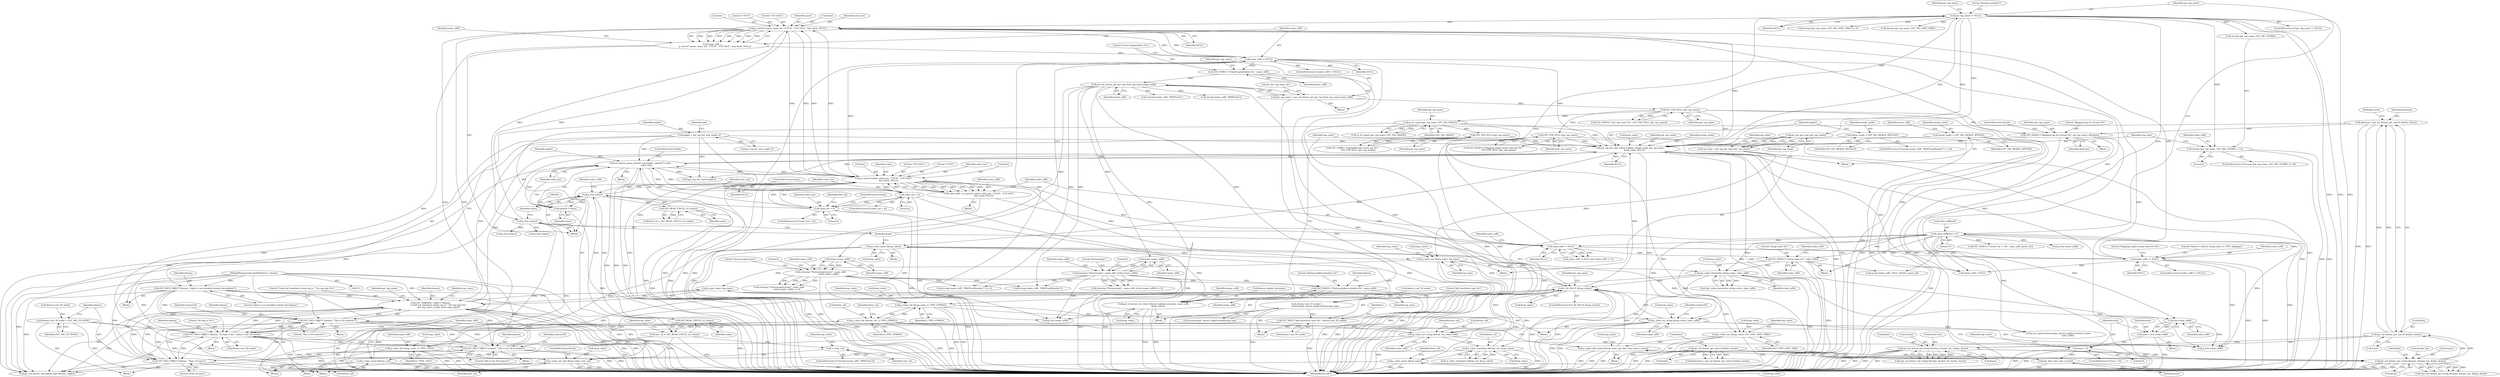 digraph "0_gst-plugins-ugly_d21017b52a585f145e8d62781bcc1c5fefc7ee37@API" {
"1000308" [label="(Call,strcmp (gst_tag_name, GST_TAG_GENRE) == 0)"];
"1000276" [label="(Call,gst_tag_name != NULL)"];
"1000237" [label="(Call,GST_STR_NULL (gst_tag_name))"];
"1000231" [label="(Call,gst_tag_name = gst_asf_demux_get_gst_tag_from_tag_name (name_utf8))"];
"1000233" [label="(Call,gst_asf_demux_get_gst_tag_from_tag_name (name_utf8))"];
"1000228" [label="(Call,GST_DEBUG (\"Found tag/metadata %s\", name_utf8))"];
"1000224" [label="(Call,name_utf8 != NULL)"];
"1000211" [label="(Call,name_utf8 =\n        g_convert (name, name_len, \"UTF-8\", \"UTF-16LE\", &in, &out, NULL))"];
"1000213" [label="(Call,g_convert (name, name_len, \"UTF-8\", \"UTF-16LE\", &in, &out, NULL))"];
"1000621" [label="(Call,g_free (name))"];
"1000247" [label="(Call,g_convert (value, value_len, \"UTF-8\", \"UTF-16LE\",\n              &in, &out, NULL))"];
"1000623" [label="(Call,g_free (value))"];
"1000514" [label="(Call,GST_READ_UINT32_LE (value))"];
"1000499" [label="(Call,(guint8 *) value)"];
"1000542" [label="(Call,GST_READ_UINT32_LE (value))"];
"1000508" [label="(Call,value_len < 4)"];
"1000497" [label="(Call,asf_demux_parse_picture_tag (taglist, (guint8 *) value,\n                  value_len))"];
"1000131" [label="(Call,taglist = gst_tag_list_new_empty ())"];
"1000599" [label="(Call,gst_tag_list_add_values (taglist, merge_mode, gst_tag_name,\n              &tag_value, NULL))"];
"1000596" [label="(Call,merge_mode = GST_TAG_MERGE_REPLACE)"];
"1000587" [label="(Call,merge_mode = GST_TAG_MERGE_APPEND)"];
"1000492" [label="(Call,GST_STR_NULL (gst_tag_name))"];
"1000486" [label="(Call,g_str_equal (gst_tag_name, GST_TAG_IMAGE))"];
"1000474" [label="(Call,GST_STR_NULL (gst_tag_name))"];
"1000375" [label="(Call,GST_WARNING_OBJECT (demux,\n                        \"Could not transform string tag to \" \"%s tag type %s\",\n                        gst_tag_name, g_type_name (tag_type)))"];
"1000556" [label="(Call,GST_INFO_OBJECT (demux, \"This is 3D contents\"))"];
"1000128" [label="(Call,GST_INFO_OBJECT (demux, \"object is an extended content description\"))"];
"1000116" [label="(MethodParameterIn,GstASFDemux * demux)"];
"1000446" [label="(Call,GST_INFO_OBJECT (demux, \"3d type is %u\", demux->asf_3D_mode))"];
"1000564" [label="(Call,GST_INFO_OBJECT (demux, \"This is not 3D contenst\"))"];
"1000459" [label="(Call,GST_INFO_OBJECT (demux, \"None 3d type\"))"];
"1000454" [label="(Call,demux->asf_3D_mode = GST_ASF_3D_NONE)"];
"1000441" [label="(Call,GST_INFO (\"find interleave type %u\", demux->asf_3D_mode))"];
"1000432" [label="(Call,demux->asf_3D_mode =\n                          stereoscopic_layout_map[i].interleaving_type)"];
"1000345" [label="(Call,gst_tag_get_type (gst_tag_name))"];
"1000379" [label="(Call,g_type_name (tag_type))"];
"1000347" [label="(Call,g_value_init (&tag_value, tag_type))"];
"1000579" [label="(Call,G_IS_VALUE (&tag_value))"];
"1000395" [label="(Call,g_value_set_string (&tag_value, value_utf8))"];
"1000391" [label="(Call,g_value_init (&tag_value, G_TYPE_STRING))"];
"1000618" [label="(Call,g_value_unset (&tag_value))"];
"1000611" [label="(Call,gst_structure_set_value (demux->global_metadata, name_utf8,\n              &tag_value))"];
"1000608" [label="(Call,GST_DEBUG (\"Setting global metadata %s\", name_utf8))"];
"1000546" [label="(Call,strncmp (\"Stereoscopic\", name_utf8, strlen (name_utf8)))"];
"1000549" [label="(Call,strlen (name_utf8))"];
"1000405" [label="(Call,strncmp (\"StereoscopicLayout\", name_utf8,\n                        strlen (name_utf8)))"];
"1000408" [label="(Call,strlen (name_utf8))"];
"1000359" [label="(Call,g_value_init (&from_val, G_TYPE_STRING))"];
"1000384" [label="(Call,g_value_unset (&from_val))"];
"1000369" [label="(Call,g_value_transform (&from_val, &tag_value))"];
"1000363" [label="(Call,g_value_set_string (&from_val, value_utf8))"];
"1000353" [label="(Call,gst_value_deserialize (&tag_value, value_utf8))"];
"1000267" [label="(Call,GST_DEBUG (\"string value %s\", value_utf8))"];
"1000259" [label="(Call,value_utf8 != NULL)"];
"1000245" [label="(Call,value_utf8 = g_convert (value, value_len, \"UTF-8\", \"UTF-16LE\",\n              &in, &out, NULL))"];
"1000270" [label="(Call,value_utf8[out] = '\0')"];
"1000527" [label="(Call,g_value_set_uint (&tag_value, uint_val))"];
"1000516" [label="(Call,g_value_init (&tag_value, G_TYPE_UINT))"];
"1000512" [label="(Call,uint_val = GST_READ_UINT32_LE (value))"];
"1000525" [label="(Call,++uint_val)"];
"1000301" [label="(Call,g_value_take_boxed (&tag_value, gst_date_time_new_y (year)))"];
"1000297" [label="(Call,g_value_init (&tag_value, GST_TYPE_DATE_TIME))"];
"1000304" [label="(Call,gst_date_time_new_y (year))"];
"1000293" [label="(Call,year > 0)"];
"1000288" [label="(Call,year = atoi (value_utf8))"];
"1000290" [label="(Call,atoi (value_utf8))"];
"1000381" [label="(Call,g_value_unset (&tag_value))"];
"1000343" [label="(Call,tag_type = gst_tag_get_type (gst_tag_name))"];
"1000573" [label="(Call,GST_DEBUG (\"Skipping tag %s of type %d\", gst_tag_name, datatype))"];
"1000189" [label="(Call,datatype = gst_asf_demux_get_uint16 (&data, &size))"];
"1000191" [label="(Call,gst_asf_demux_get_uint16 (&data, &size))"];
"1000171" [label="(Call,gst_asf_demux_get_string (&name, &name_len, &data, &size))"];
"1000141" [label="(Call,gst_asf_demux_get_uint16 (&data, &size))"];
"1000198" [label="(Call,gst_asf_demux_get_string (&value, &value_len, &data, &size))"];
"1000464" [label="(Call,value_utf8 == NULL)"];
"1000536" [label="(Call,value_len < 4)"];
"1000249" [label="(Identifier,value_len)"];
"1000365" [label="(Identifier,from_val)"];
"1000189" [label="(Call,datatype = gst_asf_demux_get_uint16 (&data, &size))"];
"1000519" [label="(Identifier,G_TYPE_UINT)"];
"1000382" [label="(Call,&tag_value)"];
"1000203" [label="(Call,&data)"];
"1000453" [label="(Block,)"];
"1000274" [label="(Literal,'\0')"];
"1000391" [label="(Call,g_value_init (&tag_value, G_TYPE_STRING))"];
"1000401" [label="(Block,)"];
"1000308" [label="(Call,strcmp (gst_tag_name, GST_TAG_GENRE) == 0)"];
"1000515" [label="(Identifier,value)"];
"1000477" [label="(Identifier,value_utf8)"];
"1000199" [label="(Call,&value)"];
"1000509" [label="(Identifier,value_len)"];
"1000235" [label="(Call,GST_DEBUG (\"gst_tag_name %s\", GST_STR_NULL (gst_tag_name)))"];
"1000464" [label="(Call,value_utf8 == NULL)"];
"1000243" [label="(Block,)"];
"1000246" [label="(Identifier,value_utf8)"];
"1000469" [label="(Literal,\"Failed to convert string value to UTF8, skipping\")"];
"1000197" [label="(Call,!gst_asf_demux_get_string (&value, &value_len, &data, &size))"];
"1000547" [label="(Literal,\"Stereoscopic\")"];
"1000288" [label="(Call,year = atoi (value_utf8))"];
"1000298" [label="(Call,&tag_value)"];
"1000375" [label="(Call,GST_WARNING_OBJECT (demux,\n                        \"Could not transform string tag to \" \"%s tag type %s\",\n                        gst_tag_name, g_type_name (tag_type)))"];
"1000371" [label="(Identifier,from_val)"];
"1000295" [label="(Literal,0)"];
"1000286" [label="(Block,)"];
"1000449" [label="(Call,demux->asf_3D_mode)"];
"1000590" [label="(ControlStructure,if (strcmp (name_utf8, \"WM/TrackNumber\") == 0))"];
"1000475" [label="(Identifier,gst_tag_name)"];
"1000551" [label="(Literal,0)"];
"1000526" [label="(Identifier,uint_val)"];
"1000622" [label="(Identifier,name)"];
"1000293" [label="(Call,year > 0)"];
"1000362" [label="(Identifier,G_TYPE_STRING)"];
"1000363" [label="(Call,g_value_set_string (&from_val, value_utf8))"];
"1000514" [label="(Call,GST_READ_UINT32_LE (value))"];
"1000230" [label="(Identifier,name_utf8)"];
"1000528" [label="(Call,&tag_value)"];
"1000582" [label="(Block,)"];
"1000376" [label="(Identifier,demux)"];
"1000573" [label="(Call,GST_DEBUG (\"Skipping tag %s of type %d\", gst_tag_name, datatype))"];
"1000254" [label="(Call,&out)"];
"1000487" [label="(Identifier,gst_tag_name)"];
"1000555" [label="(Block,)"];
"1000304" [label="(Call,gst_date_time_new_y (year))"];
"1000191" [label="(Call,gst_asf_demux_get_uint16 (&data, &size))"];
"1000176" [label="(Call,&data)"];
"1000131" [label="(Call,taglist = gst_tag_list_new_empty ())"];
"1000568" [label="(Identifier,content3D)"];
"1000345" [label="(Call,gst_tag_get_type (gst_tag_name))"];
"1000485" [label="(Call,!g_str_equal (gst_tag_name, GST_TAG_IMAGE))"];
"1000383" [label="(Identifier,tag_value)"];
"1000128" [label="(Call,GST_INFO_OBJECT (demux, \"object is an extended content description\"))"];
"1000577" [label="(ControlStructure,break;)"];
"1000492" [label="(Call,GST_STR_NULL (gst_tag_name))"];
"1000377" [label="(Literal,\"Could not transform string tag to \" \"%s tag type %s\")"];
"1000505" [label="(Block,)"];
"1000352" [label="(Call,!gst_value_deserialize (&tag_value, value_utf8))"];
"1000360" [label="(Call,&from_val)"];
"1000218" [label="(Call,&in)"];
"1000271" [label="(Call,value_utf8[out])"];
"1000601" [label="(Identifier,merge_mode)"];
"1000330" [label="(Call,GST_DEBUG (\"Genre: %s -> %s\", value_utf8, genre_str))"];
"1000537" [label="(Identifier,value_len)"];
"1000139" [label="(Call,blockcount = gst_asf_demux_get_uint16 (&data, &size))"];
"1000436" [label="(Call,stereoscopic_layout_map[i].interleaving_type)"];
"1000608" [label="(Call,GST_DEBUG (\"Setting global metadata %s\", name_utf8))"];
"1000309" [label="(Call,strcmp (gst_tag_name, GST_TAG_GENRE))"];
"1000517" [label="(Call,&tag_value)"];
"1000615" [label="(Identifier,name_utf8)"];
"1000433" [label="(Call,demux->asf_3D_mode)"];
"1000290" [label="(Call,atoi (value_utf8))"];
"1000116" [label="(MethodParameterIn,GstASFDemux * demux)"];
"1000226" [label="(Identifier,NULL)"];
"1000307" [label="(ControlStructure,if (strcmp (gst_tag_name, GST_TAG_GENRE) == 0))"];
"1000542" [label="(Call,GST_READ_UINT32_LE (value))"];
"1000591" [label="(Call,strcmp (name_utf8, \"WM/TrackNumber\") == 0)"];
"1000625" [label="(Call,g_free (name_utf8))"];
"1000466" [label="(Identifier,NULL)"];
"1000277" [label="(Identifier,gst_tag_name)"];
"1000502" [label="(Identifier,value_len)"];
"1000605" [label="(Identifier,NULL)"];
"1000530" [label="(Identifier,uint_val)"];
"1000620" [label="(Identifier,tag_value)"];
"1000455" [label="(Call,demux->asf_3D_mode)"];
"1000513" [label="(Identifier,uint_val)"];
"1000454" [label="(Call,demux->asf_3D_mode = GST_ASF_3D_NONE)"];
"1000611" [label="(Call,gst_structure_set_value (demux->global_metadata, name_utf8,\n              &tag_value))"];
"1000359" [label="(Call,g_value_init (&from_val, G_TYPE_STRING))"];
"1000405" [label="(Call,strncmp (\"StereoscopicLayout\", name_utf8,\n                        strlen (name_utf8)))"];
"1000461" [label="(Literal,\"None 3d type\")"];
"1000302" [label="(Call,&tag_value)"];
"1000421" [label="(Identifier,i)"];
"1000232" [label="(Identifier,gst_tag_name)"];
"1000587" [label="(Call,merge_mode = GST_TAG_MERGE_APPEND)"];
"1000136" [label="(Identifier,size)"];
"1000498" [label="(Identifier,taglist)"];
"1000297" [label="(Call,g_value_init (&tag_value, GST_TYPE_DATE_TIME))"];
"1000356" [label="(Identifier,value_utf8)"];
"1000144" [label="(Call,&size)"];
"1000565" [label="(Identifier,demux)"];
"1000266" [label="(Block,)"];
"1000275" [label="(ControlStructure,if (gst_tag_name != NULL))"];
"1000212" [label="(Identifier,name_utf8)"];
"1000354" [label="(Call,&tag_value)"];
"1000174" [label="(Call,&name_len)"];
"1000597" [label="(Identifier,merge_mode)"];
"1000640" [label="(MethodReturn,RET)"];
"1000236" [label="(Literal,\"gst_tag_name %s\")"];
"1000256" [label="(Identifier,NULL)"];
"1000603" [label="(Call,&tag_value)"];
"1000178" [label="(Call,&size)"];
"1000319" [label="(Call,sscanf (value_utf8, \"(%u)\", &id3v1_genre_id))"];
"1000205" [label="(Call,&size)"];
"1000432" [label="(Call,demux->asf_3D_mode =\n                          stereoscopic_layout_map[i].interleaving_type)"];
"1000346" [label="(Identifier,gst_tag_name)"];
"1000536" [label="(Call,value_len < 4)"];
"1000623" [label="(Call,g_free (value))"];
"1000531" [label="(ControlStructure,break;)"];
"1000541" [label="(Identifier,bool_val)"];
"1000459" [label="(Call,GST_INFO_OBJECT (demux, \"None 3d type\"))"];
"1000370" [label="(Call,&from_val)"];
"1000575" [label="(Identifier,gst_tag_name)"];
"1000227" [label="(Block,)"];
"1000216" [label="(Literal,\"UTF-8\")"];
"1000349" [label="(Identifier,tag_value)"];
"1000636" [label="(Call,gst_tag_list_unref (taglist))"];
"1000493" [label="(Identifier,gst_tag_name)"];
"1000546" [label="(Call,strncmp (\"Stereoscopic\", name_utf8, strlen (name_utf8)))"];
"1000165" [label="(Call,*name_utf8 = NULL)"];
"1000550" [label="(Identifier,name_utf8)"];
"1000238" [label="(Identifier,gst_tag_name)"];
"1000224" [label="(Call,name_utf8 != NULL)"];
"1000231" [label="(Call,gst_tag_name = gst_asf_demux_get_gst_tag_from_tag_name (name_utf8))"];
"1000259" [label="(Call,value_utf8 != NULL)"];
"1000222" [label="(Identifier,NULL)"];
"1000344" [label="(Identifier,tag_type)"];
"1000217" [label="(Literal,\"UTF-16LE\")"];
"1000499" [label="(Call,(guint8 *) value)"];
"1000618" [label="(Call,g_value_unset (&tag_value))"];
"1000353" [label="(Call,gst_value_deserialize (&tag_value, value_utf8))"];
"1000172" [label="(Call,&name)"];
"1000535" [label="(ControlStructure,if (value_len < 4))"];
"1000201" [label="(Call,&value_len)"];
"1000607" [label="(Block,)"];
"1000234" [label="(Identifier,name_utf8)"];
"1000593" [label="(Identifier,name_utf8)"];
"1000357" [label="(Block,)"];
"1000613" [label="(Identifier,demux)"];
"1000589" [label="(Identifier,GST_TAG_MERGE_APPEND)"];
"1000521" [label="(Call,!strcmp (name_utf8, \"WM/Track\"))"];
"1000386" [label="(Identifier,from_val)"];
"1000474" [label="(Call,GST_STR_NULL (gst_tag_name))"];
"1000132" [label="(Identifier,taglist)"];
"1000448" [label="(Literal,\"3d type is %u\")"];
"1000446" [label="(Call,GST_INFO_OBJECT (demux, \"3d type is %u\", demux->asf_3D_mode))"];
"1000292" [label="(ControlStructure,if (year > 0))"];
"1000488" [label="(Identifier,GST_TAG_IMAGE)"];
"1000200" [label="(Identifier,value)"];
"1000497" [label="(Call,asf_demux_parse_picture_tag (taglist, (guint8 *) value,\n                  value_len))"];
"1000130" [label="(Literal,\"object is an extended content description\")"];
"1000268" [label="(Literal,\"string value %s\")"];
"1000385" [label="(Call,&from_val)"];
"1000529" [label="(Identifier,tag_value)"];
"1000312" [label="(Literal,0)"];
"1000142" [label="(Call,&data)"];
"1000580" [label="(Call,&tag_value)"];
"1000463" [label="(ControlStructure,if (value_utf8 == NULL))"];
"1000507" [label="(ControlStructure,if (value_len < 4))"];
"1000443" [label="(Call,demux->asf_3D_mode)"];
"1000395" [label="(Call,g_value_set_string (&tag_value, value_utf8))"];
"1000368" [label="(Call,!g_value_transform (&from_val, &tag_value))"];
"1000355" [label="(Identifier,tag_value)"];
"1000486" [label="(Call,g_str_equal (gst_tag_name, GST_TAG_IMAGE))"];
"1000392" [label="(Call,&tag_value)"];
"1000299" [label="(Identifier,tag_value)"];
"1000237" [label="(Call,GST_STR_NULL (gst_tag_name))"];
"1000264" [label="(Identifier,value_utf8)"];
"1000579" [label="(Call,G_IS_VALUE (&tag_value))"];
"1000374" [label="(Block,)"];
"1000616" [label="(Call,&tag_value)"];
"1000599" [label="(Call,gst_tag_list_add_values (taglist, merge_mode, gst_tag_name,\n              &tag_value, NULL))"];
"1000585" [label="(Block,)"];
"1000380" [label="(Identifier,tag_type)"];
"1000270" [label="(Call,value_utf8[out] = '\0')"];
"1000564" [label="(Call,GST_INFO_OBJECT (demux, \"This is not 3D contenst\"))"];
"1000578" [label="(ControlStructure,if (G_IS_VALUE (&tag_value)))"];
"1000588" [label="(Identifier,merge_mode)"];
"1000133" [label="(Call,gst_tag_list_new_empty ())"];
"1000396" [label="(Call,&tag_value)"];
"1000141" [label="(Call,gst_asf_demux_get_uint16 (&data, &size))"];
"1000511" [label="(ControlStructure,break;)"];
"1000276" [label="(Call,gst_tag_name != NULL)"];
"1000379" [label="(Call,g_type_name (tag_type))"];
"1000431" [label="(Block,)"];
"1000407" [label="(Identifier,name_utf8)"];
"1000129" [label="(Identifier,demux)"];
"1000516" [label="(Call,g_value_init (&tag_value, G_TYPE_UINT))"];
"1000520" [label="(ControlStructure,if (!strcmp (name_utf8, \"WM/Track\")))"];
"1000300" [label="(Identifier,GST_TYPE_DATE_TIME)"];
"1000408" [label="(Call,strlen (name_utf8))"];
"1000186" [label="(Call,g_free (name))"];
"1000208" [label="(Call,g_free (name))"];
"1000320" [label="(Identifier,value_utf8)"];
"1000548" [label="(Identifier,name_utf8)"];
"1000190" [label="(Identifier,datatype)"];
"1000211" [label="(Call,name_utf8 =\n        g_convert (name, name_len, \"UTF-8\", \"UTF-16LE\", &in, &out, NULL))"];
"1000627" [label="(Call,gst_asf_demux_add_global_tags (demux, taglist))"];
"1000406" [label="(Literal,\"StereoscopicLayout\")"];
"1000510" [label="(Literal,4)"];
"1000272" [label="(Identifier,value_utf8)"];
"1000626" [label="(Identifier,name_utf8)"];
"1000294" [label="(Identifier,year)"];
"1000400" [label="(Identifier,content3D)"];
"1000198" [label="(Call,gst_asf_demux_get_string (&value, &value_len, &data, &size))"];
"1000192" [label="(Call,&data)"];
"1000348" [label="(Call,&tag_value)"];
"1000334" [label="(Call,g_free (value_utf8))"];
"1000442" [label="(Literal,\"find interleave type %u\")"];
"1000214" [label="(Identifier,name)"];
"1000501" [label="(Identifier,value)"];
"1000609" [label="(Literal,\"Setting global metadata %s\")"];
"1000364" [label="(Call,&from_val)"];
"1000576" [label="(Identifier,datatype)"];
"1000252" [label="(Call,&in)"];
"1000233" [label="(Call,gst_asf_demux_get_gst_tag_from_tag_name (name_utf8))"];
"1000574" [label="(Literal,\"Skipping tag %s of type %d\")"];
"1000296" [label="(Block,)"];
"1000584" [label="(Identifier,gst_tag_name)"];
"1000155" [label="(Block,)"];
"1000397" [label="(Identifier,tag_value)"];
"1000366" [label="(Identifier,value_utf8)"];
"1000171" [label="(Call,gst_asf_demux_get_string (&name, &name_len, &data, &size))"];
"1000624" [label="(Identifier,value)"];
"1000248" [label="(Identifier,value)"];
"1000460" [label="(Identifier,demux)"];
"1000549" [label="(Call,strlen (name_utf8))"];
"1000619" [label="(Call,&tag_value)"];
"1000305" [label="(Identifier,year)"];
"1000503" [label="(ControlStructure,break;)"];
"1000556" [label="(Call,GST_INFO_OBJECT (demux, \"This is 3D contents\"))"];
"1000496" [label="(Block,)"];
"1000343" [label="(Call,tag_type = gst_tag_get_type (gst_tag_name))"];
"1000558" [label="(Literal,\"This is 3D contents\")"];
"1000283" [label="(Identifier,gst_tag_name)"];
"1000247" [label="(Call,g_convert (value, value_len, \"UTF-8\", \"UTF-16LE\",\n              &in, &out, NULL))"];
"1000563" [label="(Block,)"];
"1000476" [label="(Call,g_free (value_utf8))"];
"1000220" [label="(Call,&out)"];
"1000394" [label="(Identifier,G_TYPE_STRING)"];
"1000600" [label="(Identifier,taglist)"];
"1000539" [label="(ControlStructure,break;)"];
"1000410" [label="(Literal,0)"];
"1000267" [label="(Call,GST_DEBUG (\"string value %s\", value_utf8))"];
"1000170" [label="(Call,!gst_asf_demux_get_string (&name, &name_len, &data, &size))"];
"1000291" [label="(Identifier,value_utf8)"];
"1000465" [label="(Identifier,value_utf8)"];
"1000223" [label="(ControlStructure,if (name_utf8 != NULL))"];
"1000303" [label="(Identifier,tag_value)"];
"1000278" [label="(Identifier,NULL)"];
"1000602" [label="(Identifier,gst_tag_name)"];
"1000557" [label="(Identifier,demux)"];
"1000347" [label="(Call,g_value_init (&tag_value, tag_type))"];
"1000251" [label="(Literal,\"UTF-16LE\")"];
"1000545" [label="(Call,strncmp (\"Stereoscopic\", name_utf8, strlen (name_utf8)) == 0)"];
"1000447" [label="(Identifier,demux)"];
"1000525" [label="(Call,++uint_val)"];
"1000194" [label="(Call,&size)"];
"1000225" [label="(Identifier,name_utf8)"];
"1000560" [label="(Identifier,content3D)"];
"1000369" [label="(Call,g_value_transform (&from_val, &tag_value))"];
"1000119" [label="(Block,)"];
"1000213" [label="(Call,g_convert (name, name_len, \"UTF-8\", \"UTF-16LE\", &in, &out, NULL))"];
"1000512" [label="(Call,uint_val = GST_READ_UINT32_LE (value))"];
"1000258" [label="(Call,value_utf8 != NULL && *value_utf8 != '\0')"];
"1000527" [label="(Call,g_value_set_uint (&tag_value, uint_val))"];
"1000424" [label="(Call,g_str_equal (stereoscopic_layout_map[i].interleave_name,\n                            value_utf8))"];
"1000260" [label="(Identifier,value_utf8)"];
"1000522" [label="(Call,strcmp (name_utf8, \"WM/Track\"))"];
"1000388" [label="(Block,)"];
"1000301" [label="(Call,g_value_take_boxed (&tag_value, gst_date_time_new_y (year)))"];
"1000441" [label="(Call,GST_INFO (\"find interleave type %u\", demux->asf_3D_mode))"];
"1000281" [label="(Call,strcmp (gst_tag_name, GST_TAG_DATE_TIME) == 0)"];
"1000390" [label="(Literal,\"Setting metadata\")"];
"1000621" [label="(Call,g_free (name))"];
"1000540" [label="(Call,bool_val = GST_READ_UINT32_LE (value))"];
"1000398" [label="(Identifier,value_utf8)"];
"1000610" [label="(Identifier,name_utf8)"];
"1000269" [label="(Identifier,value_utf8)"];
"1000282" [label="(Call,strcmp (gst_tag_name, GST_TAG_DATE_TIME))"];
"1000566" [label="(Literal,\"This is not 3D contenst\")"];
"1000350" [label="(Identifier,tag_type)"];
"1000598" [label="(Identifier,GST_TAG_MERGE_REPLACE)"];
"1000228" [label="(Call,GST_DEBUG (\"Found tag/metadata %s\", name_utf8))"];
"1000592" [label="(Call,strcmp (name_utf8, \"WM/TrackNumber\"))"];
"1000378" [label="(Identifier,gst_tag_name)"];
"1000289" [label="(Identifier,year)"];
"1000596" [label="(Call,merge_mode = GST_TAG_MERGE_REPLACE)"];
"1000472" [label="(Call,GST_DEBUG (\"Skipping empty string value for %s\",\n                GST_STR_NULL (gst_tag_name)))"];
"1000458" [label="(Identifier,GST_ASF_3D_NONE)"];
"1000372" [label="(Call,&tag_value)"];
"1000543" [label="(Identifier,value)"];
"1000341" [label="(Block,)"];
"1000381" [label="(Call,g_value_unset (&tag_value))"];
"1000245" [label="(Call,value_utf8 = g_convert (value, value_len, \"UTF-8\", \"UTF-16LE\",\n              &in, &out, NULL))"];
"1000612" [label="(Call,demux->global_metadata)"];
"1000404" [label="(Call,strncmp (\"StereoscopicLayout\", name_utf8,\n                        strlen (name_utf8)) == 0)"];
"1000384" [label="(Call,g_value_unset (&from_val))"];
"1000250" [label="(Literal,\"UTF-8\")"];
"1000508" [label="(Call,value_len < 4)"];
"1000261" [label="(Identifier,NULL)"];
"1000523" [label="(Identifier,name_utf8)"];
"1000518" [label="(Identifier,tag_value)"];
"1000572" [label="(Block,)"];
"1000473" [label="(Literal,\"Skipping empty string value for %s\")"];
"1000409" [label="(Identifier,name_utf8)"];
"1000215" [label="(Identifier,name_len)"];
"1000229" [label="(Literal,\"Found tag/metadata %s\")"];
"1000490" [label="(Call,GST_FIXME (\"Unhandled byte array tag %s\",\n                  GST_STR_NULL (gst_tag_name)))"];
"1000538" [label="(Literal,4)"];
"1000308" -> "1000307"  [label="AST: "];
"1000308" -> "1000312"  [label="CFG: "];
"1000309" -> "1000308"  [label="AST: "];
"1000312" -> "1000308"  [label="AST: "];
"1000320" -> "1000308"  [label="CFG: "];
"1000344" -> "1000308"  [label="CFG: "];
"1000308" -> "1000640"  [label="DDG: "];
"1000308" -> "1000640"  [label="DDG: "];
"1000276" -> "1000308"  [label="DDG: "];
"1000276" -> "1000275"  [label="AST: "];
"1000276" -> "1000278"  [label="CFG: "];
"1000277" -> "1000276"  [label="AST: "];
"1000278" -> "1000276"  [label="AST: "];
"1000283" -> "1000276"  [label="CFG: "];
"1000390" -> "1000276"  [label="CFG: "];
"1000276" -> "1000640"  [label="DDG: "];
"1000276" -> "1000640"  [label="DDG: "];
"1000276" -> "1000640"  [label="DDG: "];
"1000276" -> "1000165"  [label="DDG: "];
"1000276" -> "1000213"  [label="DDG: "];
"1000237" -> "1000276"  [label="DDG: "];
"1000259" -> "1000276"  [label="DDG: "];
"1000276" -> "1000281"  [label="DDG: "];
"1000276" -> "1000282"  [label="DDG: "];
"1000276" -> "1000309"  [label="DDG: "];
"1000276" -> "1000345"  [label="DDG: "];
"1000276" -> "1000599"  [label="DDG: "];
"1000276" -> "1000599"  [label="DDG: "];
"1000237" -> "1000235"  [label="AST: "];
"1000237" -> "1000238"  [label="CFG: "];
"1000238" -> "1000237"  [label="AST: "];
"1000235" -> "1000237"  [label="CFG: "];
"1000237" -> "1000640"  [label="DDG: "];
"1000237" -> "1000235"  [label="DDG: "];
"1000231" -> "1000237"  [label="DDG: "];
"1000237" -> "1000474"  [label="DDG: "];
"1000237" -> "1000486"  [label="DDG: "];
"1000237" -> "1000573"  [label="DDG: "];
"1000237" -> "1000599"  [label="DDG: "];
"1000231" -> "1000227"  [label="AST: "];
"1000231" -> "1000233"  [label="CFG: "];
"1000232" -> "1000231"  [label="AST: "];
"1000233" -> "1000231"  [label="AST: "];
"1000236" -> "1000231"  [label="CFG: "];
"1000231" -> "1000640"  [label="DDG: "];
"1000233" -> "1000231"  [label="DDG: "];
"1000233" -> "1000234"  [label="CFG: "];
"1000234" -> "1000233"  [label="AST: "];
"1000233" -> "1000640"  [label="DDG: "];
"1000228" -> "1000233"  [label="DDG: "];
"1000233" -> "1000408"  [label="DDG: "];
"1000233" -> "1000521"  [label="DDG: "];
"1000233" -> "1000522"  [label="DDG: "];
"1000233" -> "1000549"  [label="DDG: "];
"1000233" -> "1000591"  [label="DDG: "];
"1000233" -> "1000592"  [label="DDG: "];
"1000233" -> "1000608"  [label="DDG: "];
"1000233" -> "1000625"  [label="DDG: "];
"1000228" -> "1000227"  [label="AST: "];
"1000228" -> "1000230"  [label="CFG: "];
"1000229" -> "1000228"  [label="AST: "];
"1000230" -> "1000228"  [label="AST: "];
"1000232" -> "1000228"  [label="CFG: "];
"1000228" -> "1000640"  [label="DDG: "];
"1000224" -> "1000228"  [label="DDG: "];
"1000224" -> "1000223"  [label="AST: "];
"1000224" -> "1000226"  [label="CFG: "];
"1000225" -> "1000224"  [label="AST: "];
"1000226" -> "1000224"  [label="AST: "];
"1000229" -> "1000224"  [label="CFG: "];
"1000622" -> "1000224"  [label="CFG: "];
"1000224" -> "1000640"  [label="DDG: "];
"1000224" -> "1000640"  [label="DDG: "];
"1000224" -> "1000165"  [label="DDG: "];
"1000224" -> "1000213"  [label="DDG: "];
"1000211" -> "1000224"  [label="DDG: "];
"1000213" -> "1000224"  [label="DDG: "];
"1000224" -> "1000247"  [label="DDG: "];
"1000224" -> "1000599"  [label="DDG: "];
"1000224" -> "1000625"  [label="DDG: "];
"1000211" -> "1000155"  [label="AST: "];
"1000211" -> "1000213"  [label="CFG: "];
"1000212" -> "1000211"  [label="AST: "];
"1000213" -> "1000211"  [label="AST: "];
"1000225" -> "1000211"  [label="CFG: "];
"1000211" -> "1000640"  [label="DDG: "];
"1000213" -> "1000211"  [label="DDG: "];
"1000213" -> "1000211"  [label="DDG: "];
"1000213" -> "1000211"  [label="DDG: "];
"1000213" -> "1000211"  [label="DDG: "];
"1000213" -> "1000211"  [label="DDG: "];
"1000213" -> "1000211"  [label="DDG: "];
"1000213" -> "1000211"  [label="DDG: "];
"1000213" -> "1000222"  [label="CFG: "];
"1000214" -> "1000213"  [label="AST: "];
"1000215" -> "1000213"  [label="AST: "];
"1000216" -> "1000213"  [label="AST: "];
"1000217" -> "1000213"  [label="AST: "];
"1000218" -> "1000213"  [label="AST: "];
"1000220" -> "1000213"  [label="AST: "];
"1000222" -> "1000213"  [label="AST: "];
"1000213" -> "1000640"  [label="DDG: "];
"1000213" -> "1000640"  [label="DDG: "];
"1000213" -> "1000640"  [label="DDG: "];
"1000213" -> "1000640"  [label="DDG: "];
"1000621" -> "1000213"  [label="DDG: "];
"1000247" -> "1000213"  [label="DDG: "];
"1000247" -> "1000213"  [label="DDG: "];
"1000599" -> "1000213"  [label="DDG: "];
"1000464" -> "1000213"  [label="DDG: "];
"1000213" -> "1000247"  [label="DDG: "];
"1000213" -> "1000247"  [label="DDG: "];
"1000213" -> "1000621"  [label="DDG: "];
"1000621" -> "1000155"  [label="AST: "];
"1000621" -> "1000622"  [label="CFG: "];
"1000622" -> "1000621"  [label="AST: "];
"1000624" -> "1000621"  [label="CFG: "];
"1000621" -> "1000640"  [label="DDG: "];
"1000621" -> "1000640"  [label="DDG: "];
"1000621" -> "1000186"  [label="DDG: "];
"1000621" -> "1000208"  [label="DDG: "];
"1000247" -> "1000245"  [label="AST: "];
"1000247" -> "1000256"  [label="CFG: "];
"1000248" -> "1000247"  [label="AST: "];
"1000249" -> "1000247"  [label="AST: "];
"1000250" -> "1000247"  [label="AST: "];
"1000251" -> "1000247"  [label="AST: "];
"1000252" -> "1000247"  [label="AST: "];
"1000254" -> "1000247"  [label="AST: "];
"1000256" -> "1000247"  [label="AST: "];
"1000245" -> "1000247"  [label="CFG: "];
"1000247" -> "1000640"  [label="DDG: "];
"1000247" -> "1000640"  [label="DDG: "];
"1000247" -> "1000640"  [label="DDG: "];
"1000247" -> "1000640"  [label="DDG: "];
"1000247" -> "1000245"  [label="DDG: "];
"1000247" -> "1000245"  [label="DDG: "];
"1000247" -> "1000245"  [label="DDG: "];
"1000247" -> "1000245"  [label="DDG: "];
"1000247" -> "1000245"  [label="DDG: "];
"1000247" -> "1000245"  [label="DDG: "];
"1000247" -> "1000245"  [label="DDG: "];
"1000623" -> "1000247"  [label="DDG: "];
"1000508" -> "1000247"  [label="DDG: "];
"1000497" -> "1000247"  [label="DDG: "];
"1000536" -> "1000247"  [label="DDG: "];
"1000247" -> "1000259"  [label="DDG: "];
"1000247" -> "1000497"  [label="DDG: "];
"1000247" -> "1000508"  [label="DDG: "];
"1000247" -> "1000536"  [label="DDG: "];
"1000247" -> "1000623"  [label="DDG: "];
"1000623" -> "1000155"  [label="AST: "];
"1000623" -> "1000624"  [label="CFG: "];
"1000624" -> "1000623"  [label="AST: "];
"1000626" -> "1000623"  [label="CFG: "];
"1000623" -> "1000640"  [label="DDG: "];
"1000623" -> "1000640"  [label="DDG: "];
"1000623" -> "1000499"  [label="DDG: "];
"1000623" -> "1000514"  [label="DDG: "];
"1000623" -> "1000542"  [label="DDG: "];
"1000514" -> "1000623"  [label="DDG: "];
"1000499" -> "1000623"  [label="DDG: "];
"1000542" -> "1000623"  [label="DDG: "];
"1000514" -> "1000512"  [label="AST: "];
"1000514" -> "1000515"  [label="CFG: "];
"1000515" -> "1000514"  [label="AST: "];
"1000512" -> "1000514"  [label="CFG: "];
"1000514" -> "1000640"  [label="DDG: "];
"1000514" -> "1000512"  [label="DDG: "];
"1000499" -> "1000497"  [label="AST: "];
"1000499" -> "1000501"  [label="CFG: "];
"1000500" -> "1000499"  [label="AST: "];
"1000501" -> "1000499"  [label="AST: "];
"1000502" -> "1000499"  [label="CFG: "];
"1000499" -> "1000640"  [label="DDG: "];
"1000499" -> "1000497"  [label="DDG: "];
"1000542" -> "1000540"  [label="AST: "];
"1000542" -> "1000543"  [label="CFG: "];
"1000543" -> "1000542"  [label="AST: "];
"1000540" -> "1000542"  [label="CFG: "];
"1000542" -> "1000640"  [label="DDG: "];
"1000542" -> "1000540"  [label="DDG: "];
"1000508" -> "1000507"  [label="AST: "];
"1000508" -> "1000510"  [label="CFG: "];
"1000509" -> "1000508"  [label="AST: "];
"1000510" -> "1000508"  [label="AST: "];
"1000511" -> "1000508"  [label="CFG: "];
"1000513" -> "1000508"  [label="CFG: "];
"1000508" -> "1000640"  [label="DDG: "];
"1000508" -> "1000640"  [label="DDG: "];
"1000508" -> "1000497"  [label="DDG: "];
"1000497" -> "1000508"  [label="DDG: "];
"1000536" -> "1000508"  [label="DDG: "];
"1000508" -> "1000536"  [label="DDG: "];
"1000497" -> "1000496"  [label="AST: "];
"1000497" -> "1000502"  [label="CFG: "];
"1000498" -> "1000497"  [label="AST: "];
"1000502" -> "1000497"  [label="AST: "];
"1000503" -> "1000497"  [label="CFG: "];
"1000497" -> "1000640"  [label="DDG: "];
"1000497" -> "1000640"  [label="DDG: "];
"1000497" -> "1000640"  [label="DDG: "];
"1000131" -> "1000497"  [label="DDG: "];
"1000599" -> "1000497"  [label="DDG: "];
"1000536" -> "1000497"  [label="DDG: "];
"1000497" -> "1000536"  [label="DDG: "];
"1000497" -> "1000599"  [label="DDG: "];
"1000497" -> "1000627"  [label="DDG: "];
"1000497" -> "1000636"  [label="DDG: "];
"1000131" -> "1000119"  [label="AST: "];
"1000131" -> "1000133"  [label="CFG: "];
"1000132" -> "1000131"  [label="AST: "];
"1000133" -> "1000131"  [label="AST: "];
"1000136" -> "1000131"  [label="CFG: "];
"1000131" -> "1000640"  [label="DDG: "];
"1000131" -> "1000599"  [label="DDG: "];
"1000131" -> "1000627"  [label="DDG: "];
"1000131" -> "1000636"  [label="DDG: "];
"1000599" -> "1000585"  [label="AST: "];
"1000599" -> "1000605"  [label="CFG: "];
"1000600" -> "1000599"  [label="AST: "];
"1000601" -> "1000599"  [label="AST: "];
"1000602" -> "1000599"  [label="AST: "];
"1000603" -> "1000599"  [label="AST: "];
"1000605" -> "1000599"  [label="AST: "];
"1000620" -> "1000599"  [label="CFG: "];
"1000599" -> "1000640"  [label="DDG: "];
"1000599" -> "1000640"  [label="DDG: "];
"1000599" -> "1000640"  [label="DDG: "];
"1000599" -> "1000640"  [label="DDG: "];
"1000599" -> "1000165"  [label="DDG: "];
"1000596" -> "1000599"  [label="DDG: "];
"1000587" -> "1000599"  [label="DDG: "];
"1000492" -> "1000599"  [label="DDG: "];
"1000474" -> "1000599"  [label="DDG: "];
"1000375" -> "1000599"  [label="DDG: "];
"1000345" -> "1000599"  [label="DDG: "];
"1000486" -> "1000599"  [label="DDG: "];
"1000573" -> "1000599"  [label="DDG: "];
"1000579" -> "1000599"  [label="DDG: "];
"1000464" -> "1000599"  [label="DDG: "];
"1000599" -> "1000618"  [label="DDG: "];
"1000599" -> "1000627"  [label="DDG: "];
"1000599" -> "1000636"  [label="DDG: "];
"1000596" -> "1000590"  [label="AST: "];
"1000596" -> "1000598"  [label="CFG: "];
"1000597" -> "1000596"  [label="AST: "];
"1000598" -> "1000596"  [label="AST: "];
"1000600" -> "1000596"  [label="CFG: "];
"1000596" -> "1000640"  [label="DDG: "];
"1000587" -> "1000585"  [label="AST: "];
"1000587" -> "1000589"  [label="CFG: "];
"1000588" -> "1000587"  [label="AST: "];
"1000589" -> "1000587"  [label="AST: "];
"1000593" -> "1000587"  [label="CFG: "];
"1000587" -> "1000640"  [label="DDG: "];
"1000492" -> "1000490"  [label="AST: "];
"1000492" -> "1000493"  [label="CFG: "];
"1000493" -> "1000492"  [label="AST: "];
"1000490" -> "1000492"  [label="CFG: "];
"1000492" -> "1000640"  [label="DDG: "];
"1000492" -> "1000490"  [label="DDG: "];
"1000486" -> "1000492"  [label="DDG: "];
"1000486" -> "1000485"  [label="AST: "];
"1000486" -> "1000488"  [label="CFG: "];
"1000487" -> "1000486"  [label="AST: "];
"1000488" -> "1000486"  [label="AST: "];
"1000485" -> "1000486"  [label="CFG: "];
"1000486" -> "1000640"  [label="DDG: "];
"1000486" -> "1000640"  [label="DDG: "];
"1000486" -> "1000485"  [label="DDG: "];
"1000486" -> "1000485"  [label="DDG: "];
"1000474" -> "1000472"  [label="AST: "];
"1000474" -> "1000475"  [label="CFG: "];
"1000475" -> "1000474"  [label="AST: "];
"1000472" -> "1000474"  [label="CFG: "];
"1000474" -> "1000640"  [label="DDG: "];
"1000474" -> "1000472"  [label="DDG: "];
"1000375" -> "1000374"  [label="AST: "];
"1000375" -> "1000379"  [label="CFG: "];
"1000376" -> "1000375"  [label="AST: "];
"1000377" -> "1000375"  [label="AST: "];
"1000378" -> "1000375"  [label="AST: "];
"1000379" -> "1000375"  [label="AST: "];
"1000383" -> "1000375"  [label="CFG: "];
"1000375" -> "1000640"  [label="DDG: "];
"1000375" -> "1000640"  [label="DDG: "];
"1000375" -> "1000640"  [label="DDG: "];
"1000375" -> "1000640"  [label="DDG: "];
"1000556" -> "1000375"  [label="DDG: "];
"1000128" -> "1000375"  [label="DDG: "];
"1000446" -> "1000375"  [label="DDG: "];
"1000564" -> "1000375"  [label="DDG: "];
"1000459" -> "1000375"  [label="DDG: "];
"1000116" -> "1000375"  [label="DDG: "];
"1000345" -> "1000375"  [label="DDG: "];
"1000379" -> "1000375"  [label="DDG: "];
"1000375" -> "1000446"  [label="DDG: "];
"1000375" -> "1000459"  [label="DDG: "];
"1000375" -> "1000556"  [label="DDG: "];
"1000375" -> "1000564"  [label="DDG: "];
"1000375" -> "1000627"  [label="DDG: "];
"1000556" -> "1000555"  [label="AST: "];
"1000556" -> "1000558"  [label="CFG: "];
"1000557" -> "1000556"  [label="AST: "];
"1000558" -> "1000556"  [label="AST: "];
"1000560" -> "1000556"  [label="CFG: "];
"1000556" -> "1000640"  [label="DDG: "];
"1000556" -> "1000640"  [label="DDG: "];
"1000556" -> "1000446"  [label="DDG: "];
"1000556" -> "1000459"  [label="DDG: "];
"1000128" -> "1000556"  [label="DDG: "];
"1000446" -> "1000556"  [label="DDG: "];
"1000564" -> "1000556"  [label="DDG: "];
"1000459" -> "1000556"  [label="DDG: "];
"1000116" -> "1000556"  [label="DDG: "];
"1000556" -> "1000564"  [label="DDG: "];
"1000556" -> "1000627"  [label="DDG: "];
"1000128" -> "1000119"  [label="AST: "];
"1000128" -> "1000130"  [label="CFG: "];
"1000129" -> "1000128"  [label="AST: "];
"1000130" -> "1000128"  [label="AST: "];
"1000132" -> "1000128"  [label="CFG: "];
"1000128" -> "1000640"  [label="DDG: "];
"1000128" -> "1000640"  [label="DDG: "];
"1000116" -> "1000128"  [label="DDG: "];
"1000128" -> "1000446"  [label="DDG: "];
"1000128" -> "1000459"  [label="DDG: "];
"1000128" -> "1000564"  [label="DDG: "];
"1000128" -> "1000627"  [label="DDG: "];
"1000116" -> "1000115"  [label="AST: "];
"1000116" -> "1000640"  [label="DDG: "];
"1000116" -> "1000446"  [label="DDG: "];
"1000116" -> "1000459"  [label="DDG: "];
"1000116" -> "1000564"  [label="DDG: "];
"1000116" -> "1000627"  [label="DDG: "];
"1000446" -> "1000401"  [label="AST: "];
"1000446" -> "1000449"  [label="CFG: "];
"1000447" -> "1000446"  [label="AST: "];
"1000448" -> "1000446"  [label="AST: "];
"1000449" -> "1000446"  [label="AST: "];
"1000477" -> "1000446"  [label="CFG: "];
"1000446" -> "1000640"  [label="DDG: "];
"1000446" -> "1000640"  [label="DDG: "];
"1000446" -> "1000640"  [label="DDG: "];
"1000564" -> "1000446"  [label="DDG: "];
"1000459" -> "1000446"  [label="DDG: "];
"1000454" -> "1000446"  [label="DDG: "];
"1000441" -> "1000446"  [label="DDG: "];
"1000446" -> "1000459"  [label="DDG: "];
"1000446" -> "1000564"  [label="DDG: "];
"1000446" -> "1000627"  [label="DDG: "];
"1000564" -> "1000563"  [label="AST: "];
"1000564" -> "1000566"  [label="CFG: "];
"1000565" -> "1000564"  [label="AST: "];
"1000566" -> "1000564"  [label="AST: "];
"1000568" -> "1000564"  [label="CFG: "];
"1000564" -> "1000640"  [label="DDG: "];
"1000564" -> "1000640"  [label="DDG: "];
"1000564" -> "1000459"  [label="DDG: "];
"1000459" -> "1000564"  [label="DDG: "];
"1000564" -> "1000627"  [label="DDG: "];
"1000459" -> "1000453"  [label="AST: "];
"1000459" -> "1000461"  [label="CFG: "];
"1000460" -> "1000459"  [label="AST: "];
"1000461" -> "1000459"  [label="AST: "];
"1000477" -> "1000459"  [label="CFG: "];
"1000459" -> "1000640"  [label="DDG: "];
"1000459" -> "1000640"  [label="DDG: "];
"1000459" -> "1000627"  [label="DDG: "];
"1000454" -> "1000453"  [label="AST: "];
"1000454" -> "1000458"  [label="CFG: "];
"1000455" -> "1000454"  [label="AST: "];
"1000458" -> "1000454"  [label="AST: "];
"1000460" -> "1000454"  [label="CFG: "];
"1000454" -> "1000640"  [label="DDG: "];
"1000454" -> "1000640"  [label="DDG: "];
"1000441" -> "1000431"  [label="AST: "];
"1000441" -> "1000443"  [label="CFG: "];
"1000442" -> "1000441"  [label="AST: "];
"1000443" -> "1000441"  [label="AST: "];
"1000421" -> "1000441"  [label="CFG: "];
"1000441" -> "1000640"  [label="DDG: "];
"1000432" -> "1000441"  [label="DDG: "];
"1000432" -> "1000431"  [label="AST: "];
"1000432" -> "1000436"  [label="CFG: "];
"1000433" -> "1000432"  [label="AST: "];
"1000436" -> "1000432"  [label="AST: "];
"1000442" -> "1000432"  [label="CFG: "];
"1000432" -> "1000640"  [label="DDG: "];
"1000345" -> "1000343"  [label="AST: "];
"1000345" -> "1000346"  [label="CFG: "];
"1000346" -> "1000345"  [label="AST: "];
"1000343" -> "1000345"  [label="CFG: "];
"1000345" -> "1000640"  [label="DDG: "];
"1000345" -> "1000343"  [label="DDG: "];
"1000379" -> "1000380"  [label="CFG: "];
"1000380" -> "1000379"  [label="AST: "];
"1000379" -> "1000640"  [label="DDG: "];
"1000347" -> "1000379"  [label="DDG: "];
"1000347" -> "1000341"  [label="AST: "];
"1000347" -> "1000350"  [label="CFG: "];
"1000348" -> "1000347"  [label="AST: "];
"1000350" -> "1000347"  [label="AST: "];
"1000355" -> "1000347"  [label="CFG: "];
"1000347" -> "1000640"  [label="DDG: "];
"1000347" -> "1000640"  [label="DDG: "];
"1000579" -> "1000347"  [label="DDG: "];
"1000618" -> "1000347"  [label="DDG: "];
"1000343" -> "1000347"  [label="DDG: "];
"1000347" -> "1000353"  [label="DDG: "];
"1000579" -> "1000578"  [label="AST: "];
"1000579" -> "1000580"  [label="CFG: "];
"1000580" -> "1000579"  [label="AST: "];
"1000584" -> "1000579"  [label="CFG: "];
"1000622" -> "1000579"  [label="CFG: "];
"1000579" -> "1000640"  [label="DDG: "];
"1000579" -> "1000640"  [label="DDG: "];
"1000579" -> "1000297"  [label="DDG: "];
"1000579" -> "1000391"  [label="DDG: "];
"1000579" -> "1000516"  [label="DDG: "];
"1000395" -> "1000579"  [label="DDG: "];
"1000527" -> "1000579"  [label="DDG: "];
"1000301" -> "1000579"  [label="DDG: "];
"1000353" -> "1000579"  [label="DDG: "];
"1000369" -> "1000579"  [label="DDG: "];
"1000618" -> "1000579"  [label="DDG: "];
"1000381" -> "1000579"  [label="DDG: "];
"1000579" -> "1000611"  [label="DDG: "];
"1000395" -> "1000388"  [label="AST: "];
"1000395" -> "1000398"  [label="CFG: "];
"1000396" -> "1000395"  [label="AST: "];
"1000398" -> "1000395"  [label="AST: "];
"1000400" -> "1000395"  [label="CFG: "];
"1000395" -> "1000640"  [label="DDG: "];
"1000395" -> "1000640"  [label="DDG: "];
"1000391" -> "1000395"  [label="DDG: "];
"1000267" -> "1000395"  [label="DDG: "];
"1000270" -> "1000395"  [label="DDG: "];
"1000395" -> "1000424"  [label="DDG: "];
"1000395" -> "1000476"  [label="DDG: "];
"1000391" -> "1000388"  [label="AST: "];
"1000391" -> "1000394"  [label="CFG: "];
"1000392" -> "1000391"  [label="AST: "];
"1000394" -> "1000391"  [label="AST: "];
"1000397" -> "1000391"  [label="CFG: "];
"1000391" -> "1000640"  [label="DDG: "];
"1000391" -> "1000640"  [label="DDG: "];
"1000391" -> "1000359"  [label="DDG: "];
"1000618" -> "1000391"  [label="DDG: "];
"1000359" -> "1000391"  [label="DDG: "];
"1000618" -> "1000582"  [label="AST: "];
"1000618" -> "1000619"  [label="CFG: "];
"1000619" -> "1000618"  [label="AST: "];
"1000622" -> "1000618"  [label="CFG: "];
"1000618" -> "1000640"  [label="DDG: "];
"1000618" -> "1000640"  [label="DDG: "];
"1000618" -> "1000297"  [label="DDG: "];
"1000618" -> "1000516"  [label="DDG: "];
"1000611" -> "1000618"  [label="DDG: "];
"1000611" -> "1000607"  [label="AST: "];
"1000611" -> "1000616"  [label="CFG: "];
"1000612" -> "1000611"  [label="AST: "];
"1000615" -> "1000611"  [label="AST: "];
"1000616" -> "1000611"  [label="AST: "];
"1000620" -> "1000611"  [label="CFG: "];
"1000611" -> "1000640"  [label="DDG: "];
"1000611" -> "1000640"  [label="DDG: "];
"1000608" -> "1000611"  [label="DDG: "];
"1000611" -> "1000625"  [label="DDG: "];
"1000608" -> "1000607"  [label="AST: "];
"1000608" -> "1000610"  [label="CFG: "];
"1000609" -> "1000608"  [label="AST: "];
"1000610" -> "1000608"  [label="AST: "];
"1000613" -> "1000608"  [label="CFG: "];
"1000608" -> "1000640"  [label="DDG: "];
"1000546" -> "1000608"  [label="DDG: "];
"1000405" -> "1000608"  [label="DDG: "];
"1000546" -> "1000545"  [label="AST: "];
"1000546" -> "1000549"  [label="CFG: "];
"1000547" -> "1000546"  [label="AST: "];
"1000548" -> "1000546"  [label="AST: "];
"1000549" -> "1000546"  [label="AST: "];
"1000551" -> "1000546"  [label="CFG: "];
"1000546" -> "1000640"  [label="DDG: "];
"1000546" -> "1000640"  [label="DDG: "];
"1000546" -> "1000545"  [label="DDG: "];
"1000546" -> "1000545"  [label="DDG: "];
"1000546" -> "1000545"  [label="DDG: "];
"1000549" -> "1000546"  [label="DDG: "];
"1000546" -> "1000591"  [label="DDG: "];
"1000546" -> "1000592"  [label="DDG: "];
"1000546" -> "1000625"  [label="DDG: "];
"1000549" -> "1000550"  [label="CFG: "];
"1000550" -> "1000549"  [label="AST: "];
"1000405" -> "1000404"  [label="AST: "];
"1000405" -> "1000408"  [label="CFG: "];
"1000406" -> "1000405"  [label="AST: "];
"1000407" -> "1000405"  [label="AST: "];
"1000408" -> "1000405"  [label="AST: "];
"1000410" -> "1000405"  [label="CFG: "];
"1000405" -> "1000640"  [label="DDG: "];
"1000405" -> "1000640"  [label="DDG: "];
"1000405" -> "1000404"  [label="DDG: "];
"1000405" -> "1000404"  [label="DDG: "];
"1000405" -> "1000404"  [label="DDG: "];
"1000408" -> "1000405"  [label="DDG: "];
"1000405" -> "1000591"  [label="DDG: "];
"1000405" -> "1000592"  [label="DDG: "];
"1000405" -> "1000625"  [label="DDG: "];
"1000408" -> "1000409"  [label="CFG: "];
"1000409" -> "1000408"  [label="AST: "];
"1000359" -> "1000357"  [label="AST: "];
"1000359" -> "1000362"  [label="CFG: "];
"1000360" -> "1000359"  [label="AST: "];
"1000362" -> "1000359"  [label="AST: "];
"1000365" -> "1000359"  [label="CFG: "];
"1000359" -> "1000640"  [label="DDG: "];
"1000359" -> "1000640"  [label="DDG: "];
"1000384" -> "1000359"  [label="DDG: "];
"1000359" -> "1000363"  [label="DDG: "];
"1000384" -> "1000357"  [label="AST: "];
"1000384" -> "1000385"  [label="CFG: "];
"1000385" -> "1000384"  [label="AST: "];
"1000477" -> "1000384"  [label="CFG: "];
"1000384" -> "1000640"  [label="DDG: "];
"1000384" -> "1000640"  [label="DDG: "];
"1000369" -> "1000384"  [label="DDG: "];
"1000369" -> "1000368"  [label="AST: "];
"1000369" -> "1000372"  [label="CFG: "];
"1000370" -> "1000369"  [label="AST: "];
"1000372" -> "1000369"  [label="AST: "];
"1000368" -> "1000369"  [label="CFG: "];
"1000369" -> "1000640"  [label="DDG: "];
"1000369" -> "1000368"  [label="DDG: "];
"1000369" -> "1000368"  [label="DDG: "];
"1000363" -> "1000369"  [label="DDG: "];
"1000353" -> "1000369"  [label="DDG: "];
"1000369" -> "1000381"  [label="DDG: "];
"1000363" -> "1000357"  [label="AST: "];
"1000363" -> "1000366"  [label="CFG: "];
"1000364" -> "1000363"  [label="AST: "];
"1000366" -> "1000363"  [label="AST: "];
"1000371" -> "1000363"  [label="CFG: "];
"1000363" -> "1000640"  [label="DDG: "];
"1000353" -> "1000363"  [label="DDG: "];
"1000270" -> "1000363"  [label="DDG: "];
"1000363" -> "1000476"  [label="DDG: "];
"1000353" -> "1000352"  [label="AST: "];
"1000353" -> "1000356"  [label="CFG: "];
"1000354" -> "1000353"  [label="AST: "];
"1000356" -> "1000353"  [label="AST: "];
"1000352" -> "1000353"  [label="CFG: "];
"1000353" -> "1000640"  [label="DDG: "];
"1000353" -> "1000352"  [label="DDG: "];
"1000353" -> "1000352"  [label="DDG: "];
"1000267" -> "1000353"  [label="DDG: "];
"1000270" -> "1000353"  [label="DDG: "];
"1000353" -> "1000476"  [label="DDG: "];
"1000267" -> "1000266"  [label="AST: "];
"1000267" -> "1000269"  [label="CFG: "];
"1000268" -> "1000267"  [label="AST: "];
"1000269" -> "1000267"  [label="AST: "];
"1000272" -> "1000267"  [label="CFG: "];
"1000267" -> "1000640"  [label="DDG: "];
"1000259" -> "1000267"  [label="DDG: "];
"1000270" -> "1000267"  [label="DDG: "];
"1000267" -> "1000290"  [label="DDG: "];
"1000267" -> "1000319"  [label="DDG: "];
"1000259" -> "1000258"  [label="AST: "];
"1000259" -> "1000261"  [label="CFG: "];
"1000260" -> "1000259"  [label="AST: "];
"1000261" -> "1000259"  [label="AST: "];
"1000264" -> "1000259"  [label="CFG: "];
"1000258" -> "1000259"  [label="CFG: "];
"1000259" -> "1000258"  [label="DDG: "];
"1000259" -> "1000258"  [label="DDG: "];
"1000245" -> "1000259"  [label="DDG: "];
"1000270" -> "1000259"  [label="DDG: "];
"1000259" -> "1000464"  [label="DDG: "];
"1000259" -> "1000464"  [label="DDG: "];
"1000245" -> "1000243"  [label="AST: "];
"1000246" -> "1000245"  [label="AST: "];
"1000260" -> "1000245"  [label="CFG: "];
"1000245" -> "1000640"  [label="DDG: "];
"1000270" -> "1000266"  [label="AST: "];
"1000270" -> "1000274"  [label="CFG: "];
"1000271" -> "1000270"  [label="AST: "];
"1000274" -> "1000270"  [label="AST: "];
"1000277" -> "1000270"  [label="CFG: "];
"1000270" -> "1000640"  [label="DDG: "];
"1000270" -> "1000290"  [label="DDG: "];
"1000270" -> "1000319"  [label="DDG: "];
"1000270" -> "1000330"  [label="DDG: "];
"1000270" -> "1000334"  [label="DDG: "];
"1000270" -> "1000424"  [label="DDG: "];
"1000270" -> "1000464"  [label="DDG: "];
"1000270" -> "1000476"  [label="DDG: "];
"1000527" -> "1000505"  [label="AST: "];
"1000527" -> "1000530"  [label="CFG: "];
"1000528" -> "1000527"  [label="AST: "];
"1000530" -> "1000527"  [label="AST: "];
"1000531" -> "1000527"  [label="CFG: "];
"1000527" -> "1000640"  [label="DDG: "];
"1000527" -> "1000640"  [label="DDG: "];
"1000527" -> "1000640"  [label="DDG: "];
"1000516" -> "1000527"  [label="DDG: "];
"1000512" -> "1000527"  [label="DDG: "];
"1000525" -> "1000527"  [label="DDG: "];
"1000516" -> "1000505"  [label="AST: "];
"1000516" -> "1000519"  [label="CFG: "];
"1000517" -> "1000516"  [label="AST: "];
"1000519" -> "1000516"  [label="AST: "];
"1000523" -> "1000516"  [label="CFG: "];
"1000516" -> "1000640"  [label="DDG: "];
"1000516" -> "1000640"  [label="DDG: "];
"1000512" -> "1000505"  [label="AST: "];
"1000513" -> "1000512"  [label="AST: "];
"1000518" -> "1000512"  [label="CFG: "];
"1000512" -> "1000640"  [label="DDG: "];
"1000512" -> "1000525"  [label="DDG: "];
"1000525" -> "1000520"  [label="AST: "];
"1000525" -> "1000526"  [label="CFG: "];
"1000526" -> "1000525"  [label="AST: "];
"1000529" -> "1000525"  [label="CFG: "];
"1000301" -> "1000296"  [label="AST: "];
"1000301" -> "1000304"  [label="CFG: "];
"1000302" -> "1000301"  [label="AST: "];
"1000304" -> "1000301"  [label="AST: "];
"1000477" -> "1000301"  [label="CFG: "];
"1000301" -> "1000640"  [label="DDG: "];
"1000301" -> "1000640"  [label="DDG: "];
"1000301" -> "1000640"  [label="DDG: "];
"1000297" -> "1000301"  [label="DDG: "];
"1000304" -> "1000301"  [label="DDG: "];
"1000297" -> "1000296"  [label="AST: "];
"1000297" -> "1000300"  [label="CFG: "];
"1000298" -> "1000297"  [label="AST: "];
"1000300" -> "1000297"  [label="AST: "];
"1000303" -> "1000297"  [label="CFG: "];
"1000297" -> "1000640"  [label="DDG: "];
"1000297" -> "1000640"  [label="DDG: "];
"1000304" -> "1000305"  [label="CFG: "];
"1000305" -> "1000304"  [label="AST: "];
"1000304" -> "1000640"  [label="DDG: "];
"1000293" -> "1000304"  [label="DDG: "];
"1000293" -> "1000292"  [label="AST: "];
"1000293" -> "1000295"  [label="CFG: "];
"1000294" -> "1000293"  [label="AST: "];
"1000295" -> "1000293"  [label="AST: "];
"1000299" -> "1000293"  [label="CFG: "];
"1000477" -> "1000293"  [label="CFG: "];
"1000293" -> "1000640"  [label="DDG: "];
"1000293" -> "1000640"  [label="DDG: "];
"1000288" -> "1000293"  [label="DDG: "];
"1000288" -> "1000286"  [label="AST: "];
"1000288" -> "1000290"  [label="CFG: "];
"1000289" -> "1000288"  [label="AST: "];
"1000290" -> "1000288"  [label="AST: "];
"1000294" -> "1000288"  [label="CFG: "];
"1000288" -> "1000640"  [label="DDG: "];
"1000290" -> "1000288"  [label="DDG: "];
"1000290" -> "1000291"  [label="CFG: "];
"1000291" -> "1000290"  [label="AST: "];
"1000290" -> "1000476"  [label="DDG: "];
"1000381" -> "1000374"  [label="AST: "];
"1000381" -> "1000382"  [label="CFG: "];
"1000382" -> "1000381"  [label="AST: "];
"1000386" -> "1000381"  [label="CFG: "];
"1000381" -> "1000640"  [label="DDG: "];
"1000381" -> "1000640"  [label="DDG: "];
"1000343" -> "1000341"  [label="AST: "];
"1000344" -> "1000343"  [label="AST: "];
"1000349" -> "1000343"  [label="CFG: "];
"1000343" -> "1000640"  [label="DDG: "];
"1000573" -> "1000572"  [label="AST: "];
"1000573" -> "1000576"  [label="CFG: "];
"1000574" -> "1000573"  [label="AST: "];
"1000575" -> "1000573"  [label="AST: "];
"1000576" -> "1000573"  [label="AST: "];
"1000577" -> "1000573"  [label="CFG: "];
"1000573" -> "1000640"  [label="DDG: "];
"1000573" -> "1000640"  [label="DDG: "];
"1000573" -> "1000640"  [label="DDG: "];
"1000189" -> "1000573"  [label="DDG: "];
"1000189" -> "1000155"  [label="AST: "];
"1000189" -> "1000191"  [label="CFG: "];
"1000190" -> "1000189"  [label="AST: "];
"1000191" -> "1000189"  [label="AST: "];
"1000200" -> "1000189"  [label="CFG: "];
"1000189" -> "1000640"  [label="DDG: "];
"1000189" -> "1000640"  [label="DDG: "];
"1000191" -> "1000189"  [label="DDG: "];
"1000191" -> "1000189"  [label="DDG: "];
"1000191" -> "1000194"  [label="CFG: "];
"1000192" -> "1000191"  [label="AST: "];
"1000194" -> "1000191"  [label="AST: "];
"1000171" -> "1000191"  [label="DDG: "];
"1000171" -> "1000191"  [label="DDG: "];
"1000191" -> "1000198"  [label="DDG: "];
"1000191" -> "1000198"  [label="DDG: "];
"1000171" -> "1000170"  [label="AST: "];
"1000171" -> "1000178"  [label="CFG: "];
"1000172" -> "1000171"  [label="AST: "];
"1000174" -> "1000171"  [label="AST: "];
"1000176" -> "1000171"  [label="AST: "];
"1000178" -> "1000171"  [label="AST: "];
"1000170" -> "1000171"  [label="CFG: "];
"1000171" -> "1000640"  [label="DDG: "];
"1000171" -> "1000640"  [label="DDG: "];
"1000171" -> "1000640"  [label="DDG: "];
"1000171" -> "1000640"  [label="DDG: "];
"1000171" -> "1000170"  [label="DDG: "];
"1000171" -> "1000170"  [label="DDG: "];
"1000171" -> "1000170"  [label="DDG: "];
"1000171" -> "1000170"  [label="DDG: "];
"1000141" -> "1000171"  [label="DDG: "];
"1000141" -> "1000171"  [label="DDG: "];
"1000198" -> "1000171"  [label="DDG: "];
"1000198" -> "1000171"  [label="DDG: "];
"1000141" -> "1000139"  [label="AST: "];
"1000141" -> "1000144"  [label="CFG: "];
"1000142" -> "1000141"  [label="AST: "];
"1000144" -> "1000141"  [label="AST: "];
"1000139" -> "1000141"  [label="CFG: "];
"1000141" -> "1000640"  [label="DDG: "];
"1000141" -> "1000640"  [label="DDG: "];
"1000141" -> "1000139"  [label="DDG: "];
"1000141" -> "1000139"  [label="DDG: "];
"1000198" -> "1000197"  [label="AST: "];
"1000198" -> "1000205"  [label="CFG: "];
"1000199" -> "1000198"  [label="AST: "];
"1000201" -> "1000198"  [label="AST: "];
"1000203" -> "1000198"  [label="AST: "];
"1000205" -> "1000198"  [label="AST: "];
"1000197" -> "1000198"  [label="CFG: "];
"1000198" -> "1000640"  [label="DDG: "];
"1000198" -> "1000640"  [label="DDG: "];
"1000198" -> "1000640"  [label="DDG: "];
"1000198" -> "1000640"  [label="DDG: "];
"1000198" -> "1000197"  [label="DDG: "];
"1000198" -> "1000197"  [label="DDG: "];
"1000198" -> "1000197"  [label="DDG: "];
"1000198" -> "1000197"  [label="DDG: "];
"1000464" -> "1000463"  [label="AST: "];
"1000464" -> "1000466"  [label="CFG: "];
"1000465" -> "1000464"  [label="AST: "];
"1000466" -> "1000464"  [label="AST: "];
"1000469" -> "1000464"  [label="CFG: "];
"1000473" -> "1000464"  [label="CFG: "];
"1000464" -> "1000640"  [label="DDG: "];
"1000464" -> "1000640"  [label="DDG: "];
"1000464" -> "1000165"  [label="DDG: "];
"1000464" -> "1000476"  [label="DDG: "];
"1000536" -> "1000535"  [label="AST: "];
"1000536" -> "1000538"  [label="CFG: "];
"1000537" -> "1000536"  [label="AST: "];
"1000538" -> "1000536"  [label="AST: "];
"1000539" -> "1000536"  [label="CFG: "];
"1000541" -> "1000536"  [label="CFG: "];
"1000536" -> "1000640"  [label="DDG: "];
"1000536" -> "1000640"  [label="DDG: "];
}
